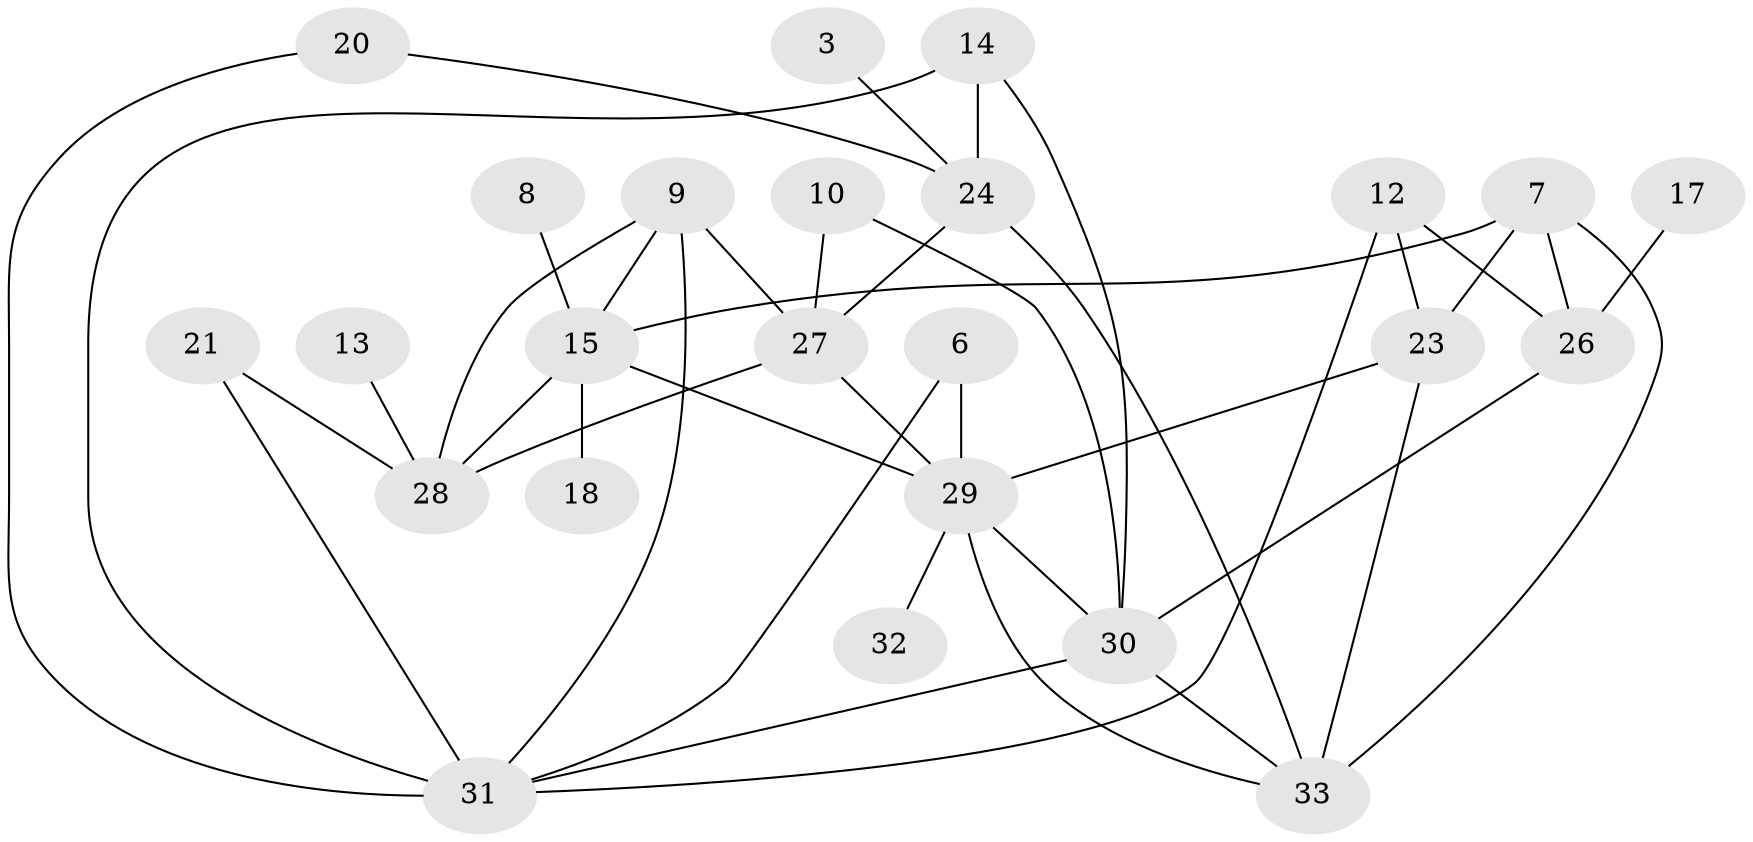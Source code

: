 // original degree distribution, {0: 0.12307692307692308, 3: 0.07692307692307693, 5: 0.07692307692307693, 2: 0.24615384615384617, 1: 0.24615384615384617, 4: 0.2, 6: 0.03076923076923077}
// Generated by graph-tools (version 1.1) at 2025/25/03/09/25 03:25:23]
// undirected, 24 vertices, 41 edges
graph export_dot {
graph [start="1"]
  node [color=gray90,style=filled];
  3;
  6;
  7;
  8;
  9;
  10;
  12;
  13;
  14;
  15;
  17;
  18;
  20;
  21;
  23;
  24;
  26;
  27;
  28;
  29;
  30;
  31;
  32;
  33;
  3 -- 24 [weight=1.0];
  6 -- 29 [weight=1.0];
  6 -- 31 [weight=1.0];
  7 -- 15 [weight=1.0];
  7 -- 23 [weight=1.0];
  7 -- 26 [weight=1.0];
  7 -- 33 [weight=1.0];
  8 -- 15 [weight=1.0];
  9 -- 15 [weight=1.0];
  9 -- 27 [weight=1.0];
  9 -- 28 [weight=1.0];
  9 -- 31 [weight=1.0];
  10 -- 27 [weight=1.0];
  10 -- 30 [weight=1.0];
  12 -- 23 [weight=1.0];
  12 -- 26 [weight=1.0];
  12 -- 31 [weight=1.0];
  13 -- 28 [weight=1.0];
  14 -- 24 [weight=1.0];
  14 -- 30 [weight=1.0];
  14 -- 31 [weight=2.0];
  15 -- 18 [weight=1.0];
  15 -- 28 [weight=1.0];
  15 -- 29 [weight=1.0];
  17 -- 26 [weight=1.0];
  20 -- 24 [weight=1.0];
  20 -- 31 [weight=1.0];
  21 -- 28 [weight=1.0];
  21 -- 31 [weight=1.0];
  23 -- 29 [weight=1.0];
  23 -- 33 [weight=1.0];
  24 -- 27 [weight=1.0];
  24 -- 33 [weight=2.0];
  26 -- 30 [weight=1.0];
  27 -- 28 [weight=1.0];
  27 -- 29 [weight=1.0];
  29 -- 30 [weight=1.0];
  29 -- 32 [weight=1.0];
  29 -- 33 [weight=1.0];
  30 -- 31 [weight=1.0];
  30 -- 33 [weight=2.0];
}

